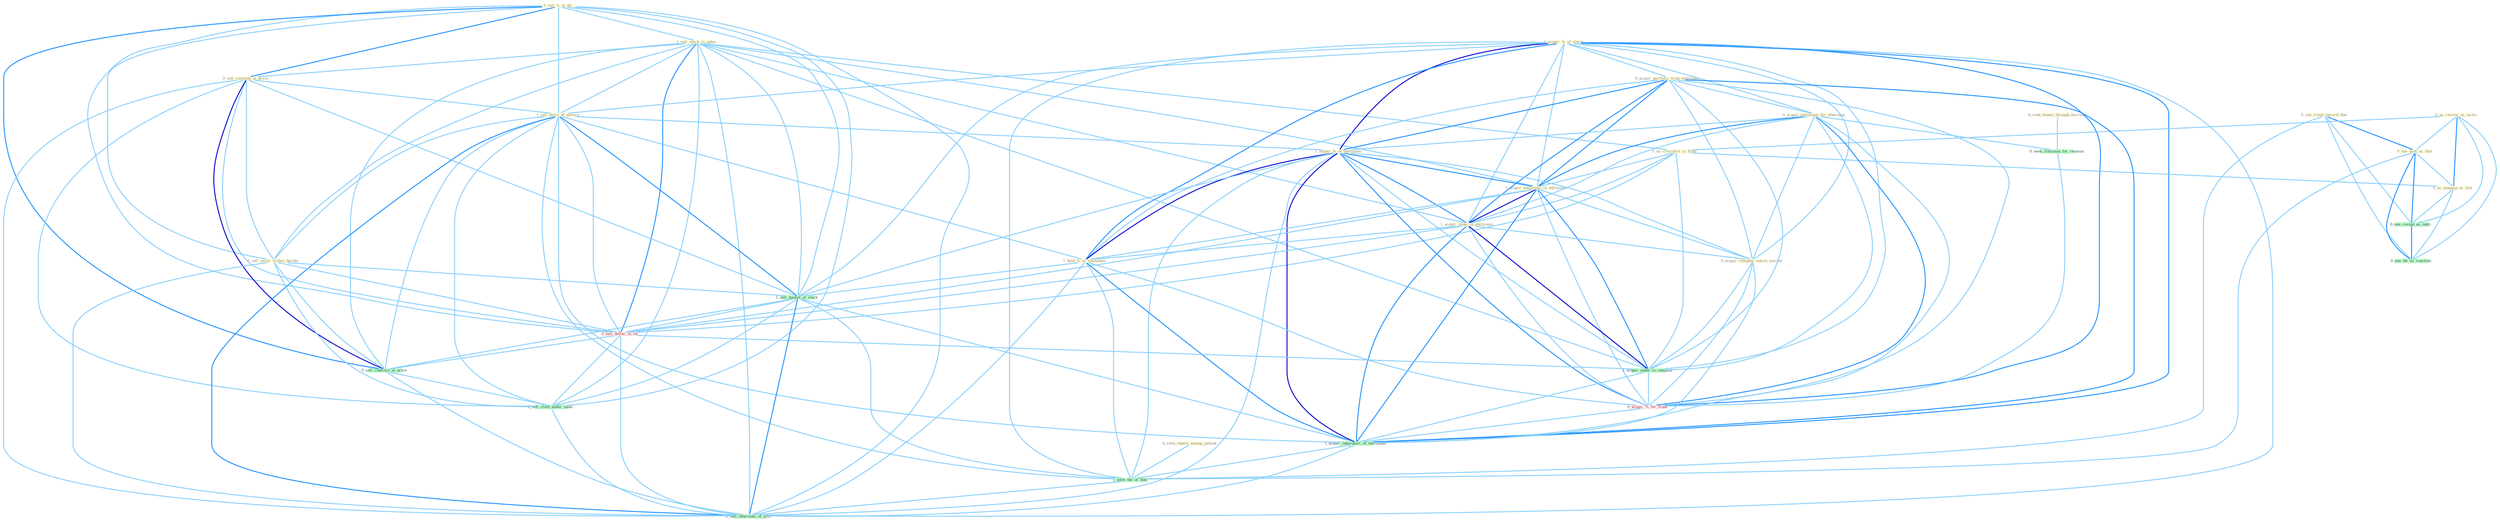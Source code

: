 Graph G{ 
    node
    [shape=polygon,style=filled,width=.5,height=.06,color="#BDFCC9",fixedsize=true,fontsize=4,
    fontcolor="#2f4f4f"];
    {node
    [color="#ffffe0", fontcolor="#8b7d6b"] "0_sell_it_at_all " "1_sell_stock_in_index " "0_see_trend_toward_that " "1_acquir_%_of_share " "0_us_review_as_tactic " "0_sell_commod_at_price " "0_us_crocidolit_in_filter " "0_seek_financ_through_borrow " "1_sell_decis_of_govern " "0_acquir_portfolio_from_entitynam " "0_acquir_entitynam_for_othernum " "1_acquir_%_of_entitynam " "1_acquir_entitynam_in_entitynam " "0_see_task_as_that " "0_sell_secur_within_border " "0_us_languag_as_tool " "1_acquir_stake_in_entitynam " "0_acquir_compani_outsid_market " "0_seen_report_among_patient " "1_hold_%_of_entitynam "}
{node [color="#fff0f5", fontcolor="#b22222"] "0_sell_dollar_in_lot " "0_acquir_%_for_franc "}
edge [color="#B0E2FF"];

	"0_sell_it_at_all " -- "1_sell_stock_in_index " [w="1", color="#87cefa" ];
	"0_sell_it_at_all " -- "0_sell_commod_at_price " [w="2", color="#1e90ff" , len=0.8];
	"0_sell_it_at_all " -- "1_sell_decis_of_govern " [w="1", color="#87cefa" ];
	"0_sell_it_at_all " -- "0_sell_secur_within_border " [w="1", color="#87cefa" ];
	"0_sell_it_at_all " -- "1_sell_basket_of_stock " [w="1", color="#87cefa" ];
	"0_sell_it_at_all " -- "0_sell_dollar_in_lot " [w="1", color="#87cefa" ];
	"0_sell_it_at_all " -- "0_sell_contract_at_price " [w="2", color="#1e90ff" , len=0.8];
	"0_sell_it_at_all " -- "0_sell_cloth_under_label " [w="1", color="#87cefa" ];
	"0_sell_it_at_all " -- "1_sell_othernum_of_offic " [w="1", color="#87cefa" ];
	"1_sell_stock_in_index " -- "0_sell_commod_at_price " [w="1", color="#87cefa" ];
	"1_sell_stock_in_index " -- "0_us_crocidolit_in_filter " [w="1", color="#87cefa" ];
	"1_sell_stock_in_index " -- "1_sell_decis_of_govern " [w="1", color="#87cefa" ];
	"1_sell_stock_in_index " -- "1_acquir_entitynam_in_entitynam " [w="1", color="#87cefa" ];
	"1_sell_stock_in_index " -- "0_sell_secur_within_border " [w="1", color="#87cefa" ];
	"1_sell_stock_in_index " -- "1_acquir_stake_in_entitynam " [w="1", color="#87cefa" ];
	"1_sell_stock_in_index " -- "1_sell_basket_of_stock " [w="1", color="#87cefa" ];
	"1_sell_stock_in_index " -- "0_sell_dollar_in_lot " [w="2", color="#1e90ff" , len=0.8];
	"1_sell_stock_in_index " -- "1_acquir_stake_in_compani " [w="1", color="#87cefa" ];
	"1_sell_stock_in_index " -- "0_sell_contract_at_price " [w="1", color="#87cefa" ];
	"1_sell_stock_in_index " -- "0_sell_cloth_under_label " [w="1", color="#87cefa" ];
	"1_sell_stock_in_index " -- "1_sell_othernum_of_offic " [w="1", color="#87cefa" ];
	"0_see_trend_toward_that " -- "0_see_task_as_that " [w="2", color="#1e90ff" , len=0.8];
	"0_see_trend_toward_that " -- "0_see_resign_as_indic " [w="1", color="#87cefa" ];
	"0_see_trend_toward_that " -- "1_seen_the_of_that " [w="1", color="#87cefa" ];
	"0_see_trend_toward_that " -- "0_see_thi_as_reaction " [w="1", color="#87cefa" ];
	"1_acquir_%_of_share " -- "1_sell_decis_of_govern " [w="1", color="#87cefa" ];
	"1_acquir_%_of_share " -- "0_acquir_portfolio_from_entitynam " [w="1", color="#87cefa" ];
	"1_acquir_%_of_share " -- "0_acquir_entitynam_for_othernum " [w="1", color="#87cefa" ];
	"1_acquir_%_of_share " -- "1_acquir_%_of_entitynam " [w="3", color="#0000cd" , len=0.6];
	"1_acquir_%_of_share " -- "1_acquir_entitynam_in_entitynam " [w="1", color="#87cefa" ];
	"1_acquir_%_of_share " -- "1_acquir_stake_in_entitynam " [w="1", color="#87cefa" ];
	"1_acquir_%_of_share " -- "0_acquir_compani_outsid_market " [w="1", color="#87cefa" ];
	"1_acquir_%_of_share " -- "1_hold_%_of_entitynam " [w="2", color="#1e90ff" , len=0.8];
	"1_acquir_%_of_share " -- "1_sell_basket_of_stock " [w="1", color="#87cefa" ];
	"1_acquir_%_of_share " -- "1_acquir_stake_in_compani " [w="1", color="#87cefa" ];
	"1_acquir_%_of_share " -- "0_acquir_%_for_franc " [w="2", color="#1e90ff" , len=0.8];
	"1_acquir_%_of_share " -- "1_acquir_laboratori_of_entitynam " [w="2", color="#1e90ff" , len=0.8];
	"1_acquir_%_of_share " -- "1_seen_the_of_that " [w="1", color="#87cefa" ];
	"1_acquir_%_of_share " -- "1_sell_othernum_of_offic " [w="1", color="#87cefa" ];
	"0_us_review_as_tactic " -- "0_us_crocidolit_in_filter " [w="1", color="#87cefa" ];
	"0_us_review_as_tactic " -- "0_see_task_as_that " [w="1", color="#87cefa" ];
	"0_us_review_as_tactic " -- "0_us_languag_as_tool " [w="2", color="#1e90ff" , len=0.8];
	"0_us_review_as_tactic " -- "0_see_resign_as_indic " [w="1", color="#87cefa" ];
	"0_us_review_as_tactic " -- "0_see_thi_as_reaction " [w="1", color="#87cefa" ];
	"0_sell_commod_at_price " -- "1_sell_decis_of_govern " [w="1", color="#87cefa" ];
	"0_sell_commod_at_price " -- "0_sell_secur_within_border " [w="1", color="#87cefa" ];
	"0_sell_commod_at_price " -- "1_sell_basket_of_stock " [w="1", color="#87cefa" ];
	"0_sell_commod_at_price " -- "0_sell_dollar_in_lot " [w="1", color="#87cefa" ];
	"0_sell_commod_at_price " -- "0_sell_contract_at_price " [w="3", color="#0000cd" , len=0.6];
	"0_sell_commod_at_price " -- "0_sell_cloth_under_label " [w="1", color="#87cefa" ];
	"0_sell_commod_at_price " -- "1_sell_othernum_of_offic " [w="1", color="#87cefa" ];
	"0_us_crocidolit_in_filter " -- "1_acquir_entitynam_in_entitynam " [w="1", color="#87cefa" ];
	"0_us_crocidolit_in_filter " -- "0_us_languag_as_tool " [w="1", color="#87cefa" ];
	"0_us_crocidolit_in_filter " -- "1_acquir_stake_in_entitynam " [w="1", color="#87cefa" ];
	"0_us_crocidolit_in_filter " -- "0_sell_dollar_in_lot " [w="1", color="#87cefa" ];
	"0_us_crocidolit_in_filter " -- "1_acquir_stake_in_compani " [w="1", color="#87cefa" ];
	"0_seek_financ_through_borrow " -- "0_seek_classmat_for_reunion " [w="1", color="#87cefa" ];
	"1_sell_decis_of_govern " -- "1_acquir_%_of_entitynam " [w="1", color="#87cefa" ];
	"1_sell_decis_of_govern " -- "0_sell_secur_within_border " [w="1", color="#87cefa" ];
	"1_sell_decis_of_govern " -- "1_hold_%_of_entitynam " [w="1", color="#87cefa" ];
	"1_sell_decis_of_govern " -- "1_sell_basket_of_stock " [w="2", color="#1e90ff" , len=0.8];
	"1_sell_decis_of_govern " -- "0_sell_dollar_in_lot " [w="1", color="#87cefa" ];
	"1_sell_decis_of_govern " -- "0_sell_contract_at_price " [w="1", color="#87cefa" ];
	"1_sell_decis_of_govern " -- "1_acquir_laboratori_of_entitynam " [w="1", color="#87cefa" ];
	"1_sell_decis_of_govern " -- "0_sell_cloth_under_label " [w="1", color="#87cefa" ];
	"1_sell_decis_of_govern " -- "1_seen_the_of_that " [w="1", color="#87cefa" ];
	"1_sell_decis_of_govern " -- "1_sell_othernum_of_offic " [w="2", color="#1e90ff" , len=0.8];
	"0_acquir_portfolio_from_entitynam " -- "0_acquir_entitynam_for_othernum " [w="1", color="#87cefa" ];
	"0_acquir_portfolio_from_entitynam " -- "1_acquir_%_of_entitynam " [w="2", color="#1e90ff" , len=0.8];
	"0_acquir_portfolio_from_entitynam " -- "1_acquir_entitynam_in_entitynam " [w="2", color="#1e90ff" , len=0.8];
	"0_acquir_portfolio_from_entitynam " -- "1_acquir_stake_in_entitynam " [w="2", color="#1e90ff" , len=0.8];
	"0_acquir_portfolio_from_entitynam " -- "0_acquir_compani_outsid_market " [w="1", color="#87cefa" ];
	"0_acquir_portfolio_from_entitynam " -- "1_hold_%_of_entitynam " [w="1", color="#87cefa" ];
	"0_acquir_portfolio_from_entitynam " -- "1_acquir_stake_in_compani " [w="1", color="#87cefa" ];
	"0_acquir_portfolio_from_entitynam " -- "0_acquir_%_for_franc " [w="1", color="#87cefa" ];
	"0_acquir_portfolio_from_entitynam " -- "1_acquir_laboratori_of_entitynam " [w="2", color="#1e90ff" , len=0.8];
	"0_acquir_entitynam_for_othernum " -- "1_acquir_%_of_entitynam " [w="1", color="#87cefa" ];
	"0_acquir_entitynam_for_othernum " -- "1_acquir_entitynam_in_entitynam " [w="2", color="#1e90ff" , len=0.8];
	"0_acquir_entitynam_for_othernum " -- "1_acquir_stake_in_entitynam " [w="1", color="#87cefa" ];
	"0_acquir_entitynam_for_othernum " -- "0_acquir_compani_outsid_market " [w="1", color="#87cefa" ];
	"0_acquir_entitynam_for_othernum " -- "0_seek_classmat_for_reunion " [w="1", color="#87cefa" ];
	"0_acquir_entitynam_for_othernum " -- "1_acquir_stake_in_compani " [w="1", color="#87cefa" ];
	"0_acquir_entitynam_for_othernum " -- "0_acquir_%_for_franc " [w="2", color="#1e90ff" , len=0.8];
	"0_acquir_entitynam_for_othernum " -- "1_acquir_laboratori_of_entitynam " [w="1", color="#87cefa" ];
	"1_acquir_%_of_entitynam " -- "1_acquir_entitynam_in_entitynam " [w="2", color="#1e90ff" , len=0.8];
	"1_acquir_%_of_entitynam " -- "1_acquir_stake_in_entitynam " [w="2", color="#1e90ff" , len=0.8];
	"1_acquir_%_of_entitynam " -- "0_acquir_compani_outsid_market " [w="1", color="#87cefa" ];
	"1_acquir_%_of_entitynam " -- "1_hold_%_of_entitynam " [w="3", color="#0000cd" , len=0.6];
	"1_acquir_%_of_entitynam " -- "1_sell_basket_of_stock " [w="1", color="#87cefa" ];
	"1_acquir_%_of_entitynam " -- "1_acquir_stake_in_compani " [w="1", color="#87cefa" ];
	"1_acquir_%_of_entitynam " -- "0_acquir_%_for_franc " [w="2", color="#1e90ff" , len=0.8];
	"1_acquir_%_of_entitynam " -- "1_acquir_laboratori_of_entitynam " [w="3", color="#0000cd" , len=0.6];
	"1_acquir_%_of_entitynam " -- "1_seen_the_of_that " [w="1", color="#87cefa" ];
	"1_acquir_%_of_entitynam " -- "1_sell_othernum_of_offic " [w="1", color="#87cefa" ];
	"1_acquir_entitynam_in_entitynam " -- "1_acquir_stake_in_entitynam " [w="3", color="#0000cd" , len=0.6];
	"1_acquir_entitynam_in_entitynam " -- "0_acquir_compani_outsid_market " [w="1", color="#87cefa" ];
	"1_acquir_entitynam_in_entitynam " -- "1_hold_%_of_entitynam " [w="1", color="#87cefa" ];
	"1_acquir_entitynam_in_entitynam " -- "0_sell_dollar_in_lot " [w="1", color="#87cefa" ];
	"1_acquir_entitynam_in_entitynam " -- "1_acquir_stake_in_compani " [w="2", color="#1e90ff" , len=0.8];
	"1_acquir_entitynam_in_entitynam " -- "0_acquir_%_for_franc " [w="1", color="#87cefa" ];
	"1_acquir_entitynam_in_entitynam " -- "1_acquir_laboratori_of_entitynam " [w="2", color="#1e90ff" , len=0.8];
	"0_see_task_as_that " -- "0_us_languag_as_tool " [w="1", color="#87cefa" ];
	"0_see_task_as_that " -- "0_see_resign_as_indic " [w="2", color="#1e90ff" , len=0.8];
	"0_see_task_as_that " -- "1_seen_the_of_that " [w="1", color="#87cefa" ];
	"0_see_task_as_that " -- "0_see_thi_as_reaction " [w="2", color="#1e90ff" , len=0.8];
	"0_sell_secur_within_border " -- "1_sell_basket_of_stock " [w="1", color="#87cefa" ];
	"0_sell_secur_within_border " -- "0_sell_dollar_in_lot " [w="1", color="#87cefa" ];
	"0_sell_secur_within_border " -- "0_sell_contract_at_price " [w="1", color="#87cefa" ];
	"0_sell_secur_within_border " -- "0_sell_cloth_under_label " [w="1", color="#87cefa" ];
	"0_sell_secur_within_border " -- "1_sell_othernum_of_offic " [w="1", color="#87cefa" ];
	"0_us_languag_as_tool " -- "0_see_resign_as_indic " [w="1", color="#87cefa" ];
	"0_us_languag_as_tool " -- "0_see_thi_as_reaction " [w="1", color="#87cefa" ];
	"1_acquir_stake_in_entitynam " -- "0_acquir_compani_outsid_market " [w="1", color="#87cefa" ];
	"1_acquir_stake_in_entitynam " -- "1_hold_%_of_entitynam " [w="1", color="#87cefa" ];
	"1_acquir_stake_in_entitynam " -- "0_sell_dollar_in_lot " [w="1", color="#87cefa" ];
	"1_acquir_stake_in_entitynam " -- "1_acquir_stake_in_compani " [w="3", color="#0000cd" , len=0.6];
	"1_acquir_stake_in_entitynam " -- "0_acquir_%_for_franc " [w="1", color="#87cefa" ];
	"1_acquir_stake_in_entitynam " -- "1_acquir_laboratori_of_entitynam " [w="2", color="#1e90ff" , len=0.8];
	"0_acquir_compani_outsid_market " -- "1_acquir_stake_in_compani " [w="1", color="#87cefa" ];
	"0_acquir_compani_outsid_market " -- "0_acquir_%_for_franc " [w="1", color="#87cefa" ];
	"0_acquir_compani_outsid_market " -- "1_acquir_laboratori_of_entitynam " [w="1", color="#87cefa" ];
	"0_seen_report_among_patient " -- "1_seen_the_of_that " [w="1", color="#87cefa" ];
	"1_hold_%_of_entitynam " -- "1_sell_basket_of_stock " [w="1", color="#87cefa" ];
	"1_hold_%_of_entitynam " -- "0_acquir_%_for_franc " [w="1", color="#87cefa" ];
	"1_hold_%_of_entitynam " -- "1_acquir_laboratori_of_entitynam " [w="2", color="#1e90ff" , len=0.8];
	"1_hold_%_of_entitynam " -- "1_seen_the_of_that " [w="1", color="#87cefa" ];
	"1_hold_%_of_entitynam " -- "1_sell_othernum_of_offic " [w="1", color="#87cefa" ];
	"0_seek_classmat_for_reunion " -- "0_acquir_%_for_franc " [w="1", color="#87cefa" ];
	"1_sell_basket_of_stock " -- "0_sell_dollar_in_lot " [w="1", color="#87cefa" ];
	"1_sell_basket_of_stock " -- "0_sell_contract_at_price " [w="1", color="#87cefa" ];
	"1_sell_basket_of_stock " -- "1_acquir_laboratori_of_entitynam " [w="1", color="#87cefa" ];
	"1_sell_basket_of_stock " -- "0_sell_cloth_under_label " [w="1", color="#87cefa" ];
	"1_sell_basket_of_stock " -- "1_seen_the_of_that " [w="1", color="#87cefa" ];
	"1_sell_basket_of_stock " -- "1_sell_othernum_of_offic " [w="2", color="#1e90ff" , len=0.8];
	"0_sell_dollar_in_lot " -- "1_acquir_stake_in_compani " [w="1", color="#87cefa" ];
	"0_sell_dollar_in_lot " -- "0_sell_contract_at_price " [w="1", color="#87cefa" ];
	"0_sell_dollar_in_lot " -- "0_sell_cloth_under_label " [w="1", color="#87cefa" ];
	"0_sell_dollar_in_lot " -- "1_sell_othernum_of_offic " [w="1", color="#87cefa" ];
	"0_see_resign_as_indic " -- "0_see_thi_as_reaction " [w="2", color="#1e90ff" , len=0.8];
	"1_acquir_stake_in_compani " -- "0_acquir_%_for_franc " [w="1", color="#87cefa" ];
	"1_acquir_stake_in_compani " -- "1_acquir_laboratori_of_entitynam " [w="1", color="#87cefa" ];
	"0_acquir_%_for_franc " -- "1_acquir_laboratori_of_entitynam " [w="1", color="#87cefa" ];
	"0_sell_contract_at_price " -- "0_sell_cloth_under_label " [w="1", color="#87cefa" ];
	"0_sell_contract_at_price " -- "1_sell_othernum_of_offic " [w="1", color="#87cefa" ];
	"1_acquir_laboratori_of_entitynam " -- "1_seen_the_of_that " [w="1", color="#87cefa" ];
	"1_acquir_laboratori_of_entitynam " -- "1_sell_othernum_of_offic " [w="1", color="#87cefa" ];
	"0_sell_cloth_under_label " -- "1_sell_othernum_of_offic " [w="1", color="#87cefa" ];
	"1_seen_the_of_that " -- "1_sell_othernum_of_offic " [w="1", color="#87cefa" ];
}